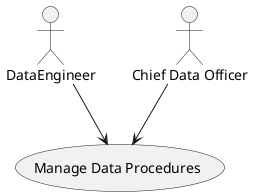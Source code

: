 @startuml


usecase "Manage Data Procedures" as ManageDataProcedures

Actor "DataEngineer" as DataEngineer

DataEngineer --> ManageDataProcedures

Actor "Chief Data Officer" as ChiefDataOfficer

ChiefDataOfficer --> ManageDataProcedures



@enduml
